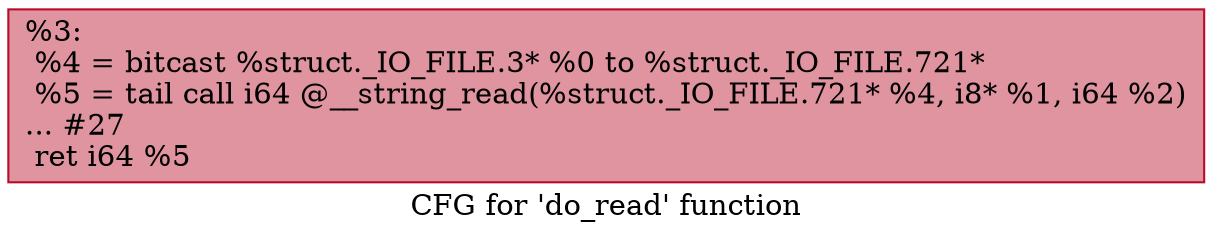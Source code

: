 digraph "CFG for 'do_read' function" {
	label="CFG for 'do_read' function";

	Node0x2551640 [shape=record,color="#b70d28ff", style=filled, fillcolor="#b70d2870",label="{%3:\l  %4 = bitcast %struct._IO_FILE.3* %0 to %struct._IO_FILE.721*\l  %5 = tail call i64 @__string_read(%struct._IO_FILE.721* %4, i8* %1, i64 %2)\l... #27\l  ret i64 %5\l}"];
}
